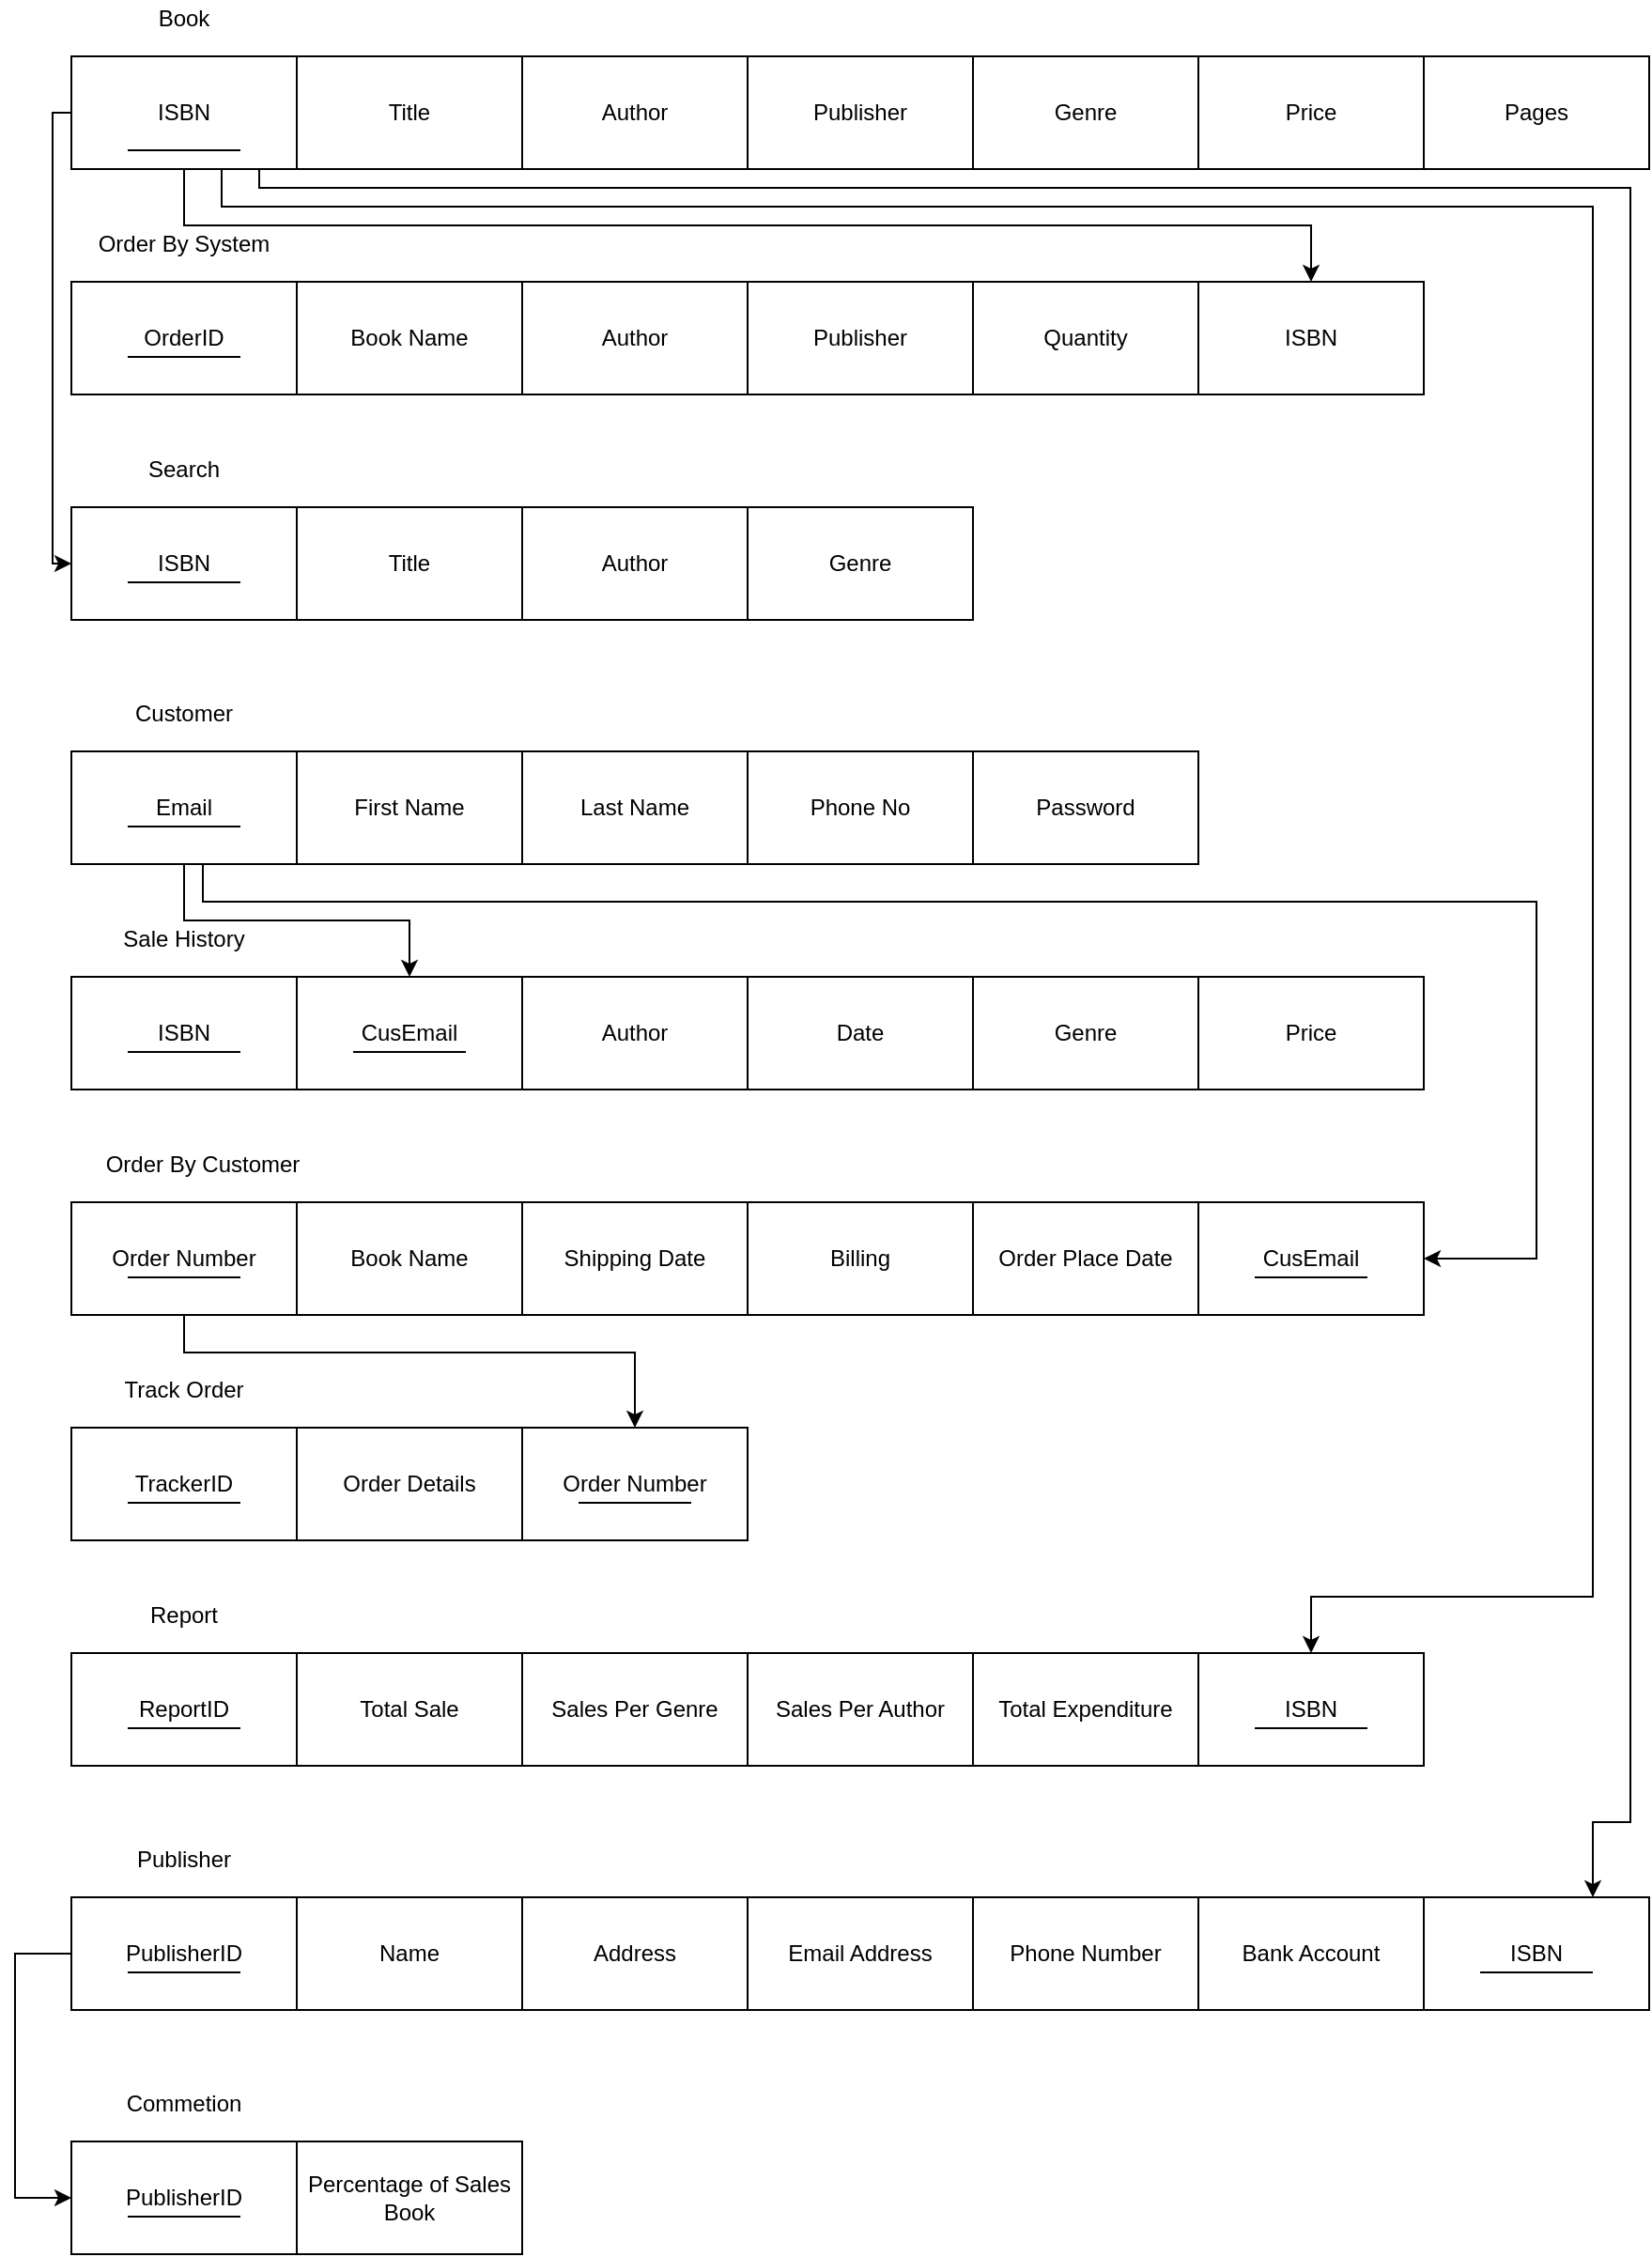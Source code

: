 <mxfile version="14.4.3" type="device"><diagram id="4KLW-xgfemouUyjtB-Ii" name="Page-1"><mxGraphModel dx="2184" dy="988" grid="1" gridSize="10" guides="1" tooltips="1" connect="1" arrows="1" fold="1" page="1" pageScale="1" pageWidth="850" pageHeight="1100" math="0" shadow="0"><root><mxCell id="0"/><mxCell id="1" parent="0"/><mxCell id="d5q3dG31ib9XRMsh7gG9-116" style="edgeStyle=orthogonalEdgeStyle;rounded=0;orthogonalLoop=1;jettySize=auto;html=1;" edge="1" parent="1" source="d5q3dG31ib9XRMsh7gG9-1" target="d5q3dG31ib9XRMsh7gG9-15"><mxGeometry relative="1" as="geometry"><Array as="points"><mxPoint x="100" y="190"/><mxPoint x="700" y="190"/></Array></mxGeometry></mxCell><mxCell id="d5q3dG31ib9XRMsh7gG9-117" style="edgeStyle=orthogonalEdgeStyle;rounded=0;orthogonalLoop=1;jettySize=auto;html=1;entryX=0;entryY=0.5;entryDx=0;entryDy=0;" edge="1" parent="1" source="d5q3dG31ib9XRMsh7gG9-1" target="d5q3dG31ib9XRMsh7gG9-18"><mxGeometry relative="1" as="geometry"><Array as="points"><mxPoint x="30" y="130"/><mxPoint x="30" y="370"/></Array></mxGeometry></mxCell><mxCell id="d5q3dG31ib9XRMsh7gG9-121" style="edgeStyle=orthogonalEdgeStyle;rounded=0;orthogonalLoop=1;jettySize=auto;html=1;entryX=0.5;entryY=0;entryDx=0;entryDy=0;" edge="1" parent="1" source="d5q3dG31ib9XRMsh7gG9-1" target="d5q3dG31ib9XRMsh7gG9-71"><mxGeometry relative="1" as="geometry"><Array as="points"><mxPoint x="120" y="180"/><mxPoint x="850" y="180"/><mxPoint x="850" y="920"/><mxPoint x="700" y="920"/></Array></mxGeometry></mxCell><mxCell id="d5q3dG31ib9XRMsh7gG9-122" style="edgeStyle=orthogonalEdgeStyle;rounded=0;orthogonalLoop=1;jettySize=auto;html=1;entryX=0.75;entryY=0;entryDx=0;entryDy=0;" edge="1" parent="1" source="d5q3dG31ib9XRMsh7gG9-1" target="d5q3dG31ib9XRMsh7gG9-82"><mxGeometry relative="1" as="geometry"><Array as="points"><mxPoint x="140" y="170"/><mxPoint x="870" y="170"/><mxPoint x="870" y="1040"/><mxPoint x="850" y="1040"/></Array></mxGeometry></mxCell><mxCell id="d5q3dG31ib9XRMsh7gG9-1" value="ISBN" style="rounded=0;whiteSpace=wrap;html=1;" vertex="1" parent="1"><mxGeometry x="40" y="100" width="120" height="60" as="geometry"/></mxCell><mxCell id="d5q3dG31ib9XRMsh7gG9-2" value="Title" style="rounded=0;whiteSpace=wrap;html=1;" vertex="1" parent="1"><mxGeometry x="160" y="100" width="120" height="60" as="geometry"/></mxCell><mxCell id="d5q3dG31ib9XRMsh7gG9-3" value="Author" style="rounded=0;whiteSpace=wrap;html=1;" vertex="1" parent="1"><mxGeometry x="280" y="100" width="120" height="60" as="geometry"/></mxCell><mxCell id="d5q3dG31ib9XRMsh7gG9-4" value="Publisher" style="rounded=0;whiteSpace=wrap;html=1;" vertex="1" parent="1"><mxGeometry x="400" y="100" width="120" height="60" as="geometry"/></mxCell><mxCell id="d5q3dG31ib9XRMsh7gG9-5" value="Genre" style="rounded=0;whiteSpace=wrap;html=1;" vertex="1" parent="1"><mxGeometry x="520" y="100" width="120" height="60" as="geometry"/></mxCell><mxCell id="d5q3dG31ib9XRMsh7gG9-6" value="Price" style="rounded=0;whiteSpace=wrap;html=1;" vertex="1" parent="1"><mxGeometry x="640" y="100" width="120" height="60" as="geometry"/></mxCell><mxCell id="d5q3dG31ib9XRMsh7gG9-7" value="Pages" style="rounded=0;whiteSpace=wrap;html=1;" vertex="1" parent="1"><mxGeometry x="760" y="100" width="120" height="60" as="geometry"/></mxCell><mxCell id="d5q3dG31ib9XRMsh7gG9-9" value="Book" style="text;html=1;strokeColor=none;fillColor=none;align=center;verticalAlign=middle;whiteSpace=wrap;rounded=0;" vertex="1" parent="1"><mxGeometry x="50" y="70" width="100" height="20" as="geometry"/></mxCell><mxCell id="d5q3dG31ib9XRMsh7gG9-10" value="OrderID" style="rounded=0;whiteSpace=wrap;html=1;" vertex="1" parent="1"><mxGeometry x="40" y="220" width="120" height="60" as="geometry"/></mxCell><mxCell id="d5q3dG31ib9XRMsh7gG9-11" value="Book Name" style="rounded=0;whiteSpace=wrap;html=1;" vertex="1" parent="1"><mxGeometry x="160" y="220" width="120" height="60" as="geometry"/></mxCell><mxCell id="d5q3dG31ib9XRMsh7gG9-12" value="Author" style="rounded=0;whiteSpace=wrap;html=1;" vertex="1" parent="1"><mxGeometry x="280" y="220" width="120" height="60" as="geometry"/></mxCell><mxCell id="d5q3dG31ib9XRMsh7gG9-13" value="Publisher" style="rounded=0;whiteSpace=wrap;html=1;" vertex="1" parent="1"><mxGeometry x="400" y="220" width="120" height="60" as="geometry"/></mxCell><mxCell id="d5q3dG31ib9XRMsh7gG9-14" value="Quantity" style="rounded=0;whiteSpace=wrap;html=1;" vertex="1" parent="1"><mxGeometry x="520" y="220" width="120" height="60" as="geometry"/></mxCell><mxCell id="d5q3dG31ib9XRMsh7gG9-15" value="ISBN" style="rounded=0;whiteSpace=wrap;html=1;" vertex="1" parent="1"><mxGeometry x="640" y="220" width="120" height="60" as="geometry"/></mxCell><mxCell id="d5q3dG31ib9XRMsh7gG9-17" value="Order By System" style="text;html=1;strokeColor=none;fillColor=none;align=center;verticalAlign=middle;whiteSpace=wrap;rounded=0;" vertex="1" parent="1"><mxGeometry x="50" y="190" width="100" height="20" as="geometry"/></mxCell><mxCell id="d5q3dG31ib9XRMsh7gG9-18" value="ISBN" style="rounded=0;whiteSpace=wrap;html=1;" vertex="1" parent="1"><mxGeometry x="40" y="340" width="120" height="60" as="geometry"/></mxCell><mxCell id="d5q3dG31ib9XRMsh7gG9-19" value="Title" style="rounded=0;whiteSpace=wrap;html=1;" vertex="1" parent="1"><mxGeometry x="160" y="340" width="120" height="60" as="geometry"/></mxCell><mxCell id="d5q3dG31ib9XRMsh7gG9-20" value="Author" style="rounded=0;whiteSpace=wrap;html=1;" vertex="1" parent="1"><mxGeometry x="280" y="340" width="120" height="60" as="geometry"/></mxCell><mxCell id="d5q3dG31ib9XRMsh7gG9-22" value="Genre" style="rounded=0;whiteSpace=wrap;html=1;" vertex="1" parent="1"><mxGeometry x="400" y="340" width="120" height="60" as="geometry"/></mxCell><mxCell id="d5q3dG31ib9XRMsh7gG9-25" value="Search" style="text;html=1;strokeColor=none;fillColor=none;align=center;verticalAlign=middle;whiteSpace=wrap;rounded=0;" vertex="1" parent="1"><mxGeometry x="50" y="310" width="100" height="20" as="geometry"/></mxCell><mxCell id="d5q3dG31ib9XRMsh7gG9-118" style="edgeStyle=orthogonalEdgeStyle;rounded=0;orthogonalLoop=1;jettySize=auto;html=1;" edge="1" parent="1" source="d5q3dG31ib9XRMsh7gG9-26" target="d5q3dG31ib9XRMsh7gG9-35"><mxGeometry relative="1" as="geometry"/></mxCell><mxCell id="d5q3dG31ib9XRMsh7gG9-119" style="edgeStyle=orthogonalEdgeStyle;rounded=0;orthogonalLoop=1;jettySize=auto;html=1;entryX=1;entryY=0.5;entryDx=0;entryDy=0;" edge="1" parent="1" source="d5q3dG31ib9XRMsh7gG9-26" target="d5q3dG31ib9XRMsh7gG9-47"><mxGeometry relative="1" as="geometry"><Array as="points"><mxPoint x="110" y="550"/><mxPoint x="820" y="550"/><mxPoint x="820" y="740"/></Array></mxGeometry></mxCell><mxCell id="d5q3dG31ib9XRMsh7gG9-26" value="Email" style="rounded=0;whiteSpace=wrap;html=1;" vertex="1" parent="1"><mxGeometry x="40" y="470" width="120" height="60" as="geometry"/></mxCell><mxCell id="d5q3dG31ib9XRMsh7gG9-27" value="First Name" style="rounded=0;whiteSpace=wrap;html=1;" vertex="1" parent="1"><mxGeometry x="160" y="470" width="120" height="60" as="geometry"/></mxCell><mxCell id="d5q3dG31ib9XRMsh7gG9-28" value="Last Name" style="rounded=0;whiteSpace=wrap;html=1;" vertex="1" parent="1"><mxGeometry x="280" y="470" width="120" height="60" as="geometry"/></mxCell><mxCell id="d5q3dG31ib9XRMsh7gG9-29" value="Phone No" style="rounded=0;whiteSpace=wrap;html=1;" vertex="1" parent="1"><mxGeometry x="400" y="470" width="120" height="60" as="geometry"/></mxCell><mxCell id="d5q3dG31ib9XRMsh7gG9-30" value="Password" style="rounded=0;whiteSpace=wrap;html=1;" vertex="1" parent="1"><mxGeometry x="520" y="470" width="120" height="60" as="geometry"/></mxCell><mxCell id="d5q3dG31ib9XRMsh7gG9-33" value="Customer" style="text;html=1;strokeColor=none;fillColor=none;align=center;verticalAlign=middle;whiteSpace=wrap;rounded=0;" vertex="1" parent="1"><mxGeometry x="50" y="440" width="100" height="20" as="geometry"/></mxCell><mxCell id="d5q3dG31ib9XRMsh7gG9-34" value="ISBN" style="rounded=0;whiteSpace=wrap;html=1;" vertex="1" parent="1"><mxGeometry x="40" y="590" width="120" height="60" as="geometry"/></mxCell><mxCell id="d5q3dG31ib9XRMsh7gG9-35" value="CusEmail" style="rounded=0;whiteSpace=wrap;html=1;" vertex="1" parent="1"><mxGeometry x="160" y="590" width="120" height="60" as="geometry"/></mxCell><mxCell id="d5q3dG31ib9XRMsh7gG9-36" value="Author" style="rounded=0;whiteSpace=wrap;html=1;" vertex="1" parent="1"><mxGeometry x="280" y="590" width="120" height="60" as="geometry"/></mxCell><mxCell id="d5q3dG31ib9XRMsh7gG9-37" value="Date" style="rounded=0;whiteSpace=wrap;html=1;" vertex="1" parent="1"><mxGeometry x="400" y="590" width="120" height="60" as="geometry"/></mxCell><mxCell id="d5q3dG31ib9XRMsh7gG9-38" value="Genre" style="rounded=0;whiteSpace=wrap;html=1;" vertex="1" parent="1"><mxGeometry x="520" y="590" width="120" height="60" as="geometry"/></mxCell><mxCell id="d5q3dG31ib9XRMsh7gG9-39" value="Price" style="rounded=0;whiteSpace=wrap;html=1;" vertex="1" parent="1"><mxGeometry x="640" y="590" width="120" height="60" as="geometry"/></mxCell><mxCell id="d5q3dG31ib9XRMsh7gG9-41" value="Sale History" style="text;html=1;strokeColor=none;fillColor=none;align=center;verticalAlign=middle;whiteSpace=wrap;rounded=0;" vertex="1" parent="1"><mxGeometry x="50" y="560" width="100" height="20" as="geometry"/></mxCell><mxCell id="d5q3dG31ib9XRMsh7gG9-120" style="edgeStyle=orthogonalEdgeStyle;rounded=0;orthogonalLoop=1;jettySize=auto;html=1;" edge="1" parent="1" source="d5q3dG31ib9XRMsh7gG9-42" target="d5q3dG31ib9XRMsh7gG9-52"><mxGeometry relative="1" as="geometry"><Array as="points"><mxPoint x="100" y="790"/><mxPoint x="340" y="790"/></Array></mxGeometry></mxCell><mxCell id="d5q3dG31ib9XRMsh7gG9-42" value="Order Number" style="rounded=0;whiteSpace=wrap;html=1;" vertex="1" parent="1"><mxGeometry x="40" y="710" width="120" height="60" as="geometry"/></mxCell><mxCell id="d5q3dG31ib9XRMsh7gG9-43" value="Book Name" style="rounded=0;whiteSpace=wrap;html=1;" vertex="1" parent="1"><mxGeometry x="160" y="710" width="120" height="60" as="geometry"/></mxCell><mxCell id="d5q3dG31ib9XRMsh7gG9-44" value="Shipping Date" style="rounded=0;whiteSpace=wrap;html=1;" vertex="1" parent="1"><mxGeometry x="280" y="710" width="120" height="60" as="geometry"/></mxCell><mxCell id="d5q3dG31ib9XRMsh7gG9-45" value="Billing" style="rounded=0;whiteSpace=wrap;html=1;" vertex="1" parent="1"><mxGeometry x="400" y="710" width="120" height="60" as="geometry"/></mxCell><mxCell id="d5q3dG31ib9XRMsh7gG9-46" value="Order Place Date" style="rounded=0;whiteSpace=wrap;html=1;" vertex="1" parent="1"><mxGeometry x="520" y="710" width="120" height="60" as="geometry"/></mxCell><mxCell id="d5q3dG31ib9XRMsh7gG9-47" value="CusEmail" style="rounded=0;whiteSpace=wrap;html=1;" vertex="1" parent="1"><mxGeometry x="640" y="710" width="120" height="60" as="geometry"/></mxCell><mxCell id="d5q3dG31ib9XRMsh7gG9-49" value="Order By Customer" style="text;html=1;strokeColor=none;fillColor=none;align=center;verticalAlign=middle;whiteSpace=wrap;rounded=0;" vertex="1" parent="1"><mxGeometry x="50" y="680" width="120" height="20" as="geometry"/></mxCell><mxCell id="d5q3dG31ib9XRMsh7gG9-50" value="TrackerID" style="rounded=0;whiteSpace=wrap;html=1;" vertex="1" parent="1"><mxGeometry x="40" y="830" width="120" height="60" as="geometry"/></mxCell><mxCell id="d5q3dG31ib9XRMsh7gG9-51" value="Order Details" style="rounded=0;whiteSpace=wrap;html=1;" vertex="1" parent="1"><mxGeometry x="160" y="830" width="120" height="60" as="geometry"/></mxCell><mxCell id="d5q3dG31ib9XRMsh7gG9-52" value="Order Number" style="rounded=0;whiteSpace=wrap;html=1;" vertex="1" parent="1"><mxGeometry x="280" y="830" width="120" height="60" as="geometry"/></mxCell><mxCell id="d5q3dG31ib9XRMsh7gG9-57" value="Track Order" style="text;html=1;strokeColor=none;fillColor=none;align=center;verticalAlign=middle;whiteSpace=wrap;rounded=0;" vertex="1" parent="1"><mxGeometry x="50" y="800" width="100" height="20" as="geometry"/></mxCell><mxCell id="d5q3dG31ib9XRMsh7gG9-66" value="ReportID" style="rounded=0;whiteSpace=wrap;html=1;" vertex="1" parent="1"><mxGeometry x="40" y="950" width="120" height="60" as="geometry"/></mxCell><mxCell id="d5q3dG31ib9XRMsh7gG9-67" value="Total Sale" style="rounded=0;whiteSpace=wrap;html=1;" vertex="1" parent="1"><mxGeometry x="160" y="950" width="120" height="60" as="geometry"/></mxCell><mxCell id="d5q3dG31ib9XRMsh7gG9-68" value="Sales Per Genre" style="rounded=0;whiteSpace=wrap;html=1;" vertex="1" parent="1"><mxGeometry x="280" y="950" width="120" height="60" as="geometry"/></mxCell><mxCell id="d5q3dG31ib9XRMsh7gG9-69" value="Sales Per Author" style="rounded=0;whiteSpace=wrap;html=1;" vertex="1" parent="1"><mxGeometry x="400" y="950" width="120" height="60" as="geometry"/></mxCell><mxCell id="d5q3dG31ib9XRMsh7gG9-70" value="Total Expenditure" style="rounded=0;whiteSpace=wrap;html=1;" vertex="1" parent="1"><mxGeometry x="520" y="950" width="120" height="60" as="geometry"/></mxCell><mxCell id="d5q3dG31ib9XRMsh7gG9-71" value="ISBN" style="rounded=0;whiteSpace=wrap;html=1;" vertex="1" parent="1"><mxGeometry x="640" y="950" width="120" height="60" as="geometry"/></mxCell><mxCell id="d5q3dG31ib9XRMsh7gG9-73" value="Report" style="text;html=1;strokeColor=none;fillColor=none;align=center;verticalAlign=middle;whiteSpace=wrap;rounded=0;" vertex="1" parent="1"><mxGeometry x="50" y="920" width="100" height="20" as="geometry"/></mxCell><mxCell id="d5q3dG31ib9XRMsh7gG9-74" value="" style="endArrow=none;html=1;" edge="1" parent="1"><mxGeometry width="50" height="50" relative="1" as="geometry"><mxPoint x="70" y="150" as="sourcePoint"/><mxPoint x="130" y="150" as="targetPoint"/></mxGeometry></mxCell><mxCell id="d5q3dG31ib9XRMsh7gG9-75" value="" style="endArrow=none;html=1;" edge="1" parent="1"><mxGeometry width="50" height="50" relative="1" as="geometry"><mxPoint x="70" y="260" as="sourcePoint"/><mxPoint x="130" y="260" as="targetPoint"/></mxGeometry></mxCell><mxCell id="d5q3dG31ib9XRMsh7gG9-124" style="edgeStyle=orthogonalEdgeStyle;rounded=0;orthogonalLoop=1;jettySize=auto;html=1;" edge="1" parent="1" source="d5q3dG31ib9XRMsh7gG9-76" target="d5q3dG31ib9XRMsh7gG9-101"><mxGeometry relative="1" as="geometry"><Array as="points"><mxPoint x="10" y="1110"/><mxPoint x="10" y="1240"/></Array></mxGeometry></mxCell><mxCell id="d5q3dG31ib9XRMsh7gG9-76" value="PublisherID" style="rounded=0;whiteSpace=wrap;html=1;" vertex="1" parent="1"><mxGeometry x="40" y="1080" width="120" height="60" as="geometry"/></mxCell><mxCell id="d5q3dG31ib9XRMsh7gG9-77" value="Name" style="rounded=0;whiteSpace=wrap;html=1;" vertex="1" parent="1"><mxGeometry x="160" y="1080" width="120" height="60" as="geometry"/></mxCell><mxCell id="d5q3dG31ib9XRMsh7gG9-78" value="Address" style="rounded=0;whiteSpace=wrap;html=1;" vertex="1" parent="1"><mxGeometry x="280" y="1080" width="120" height="60" as="geometry"/></mxCell><mxCell id="d5q3dG31ib9XRMsh7gG9-79" value="Email Address" style="rounded=0;whiteSpace=wrap;html=1;" vertex="1" parent="1"><mxGeometry x="400" y="1080" width="120" height="60" as="geometry"/></mxCell><mxCell id="d5q3dG31ib9XRMsh7gG9-80" value="Phone Number" style="rounded=0;whiteSpace=wrap;html=1;" vertex="1" parent="1"><mxGeometry x="520" y="1080" width="120" height="60" as="geometry"/></mxCell><mxCell id="d5q3dG31ib9XRMsh7gG9-81" value="Bank Account" style="rounded=0;whiteSpace=wrap;html=1;" vertex="1" parent="1"><mxGeometry x="640" y="1080" width="120" height="60" as="geometry"/></mxCell><mxCell id="d5q3dG31ib9XRMsh7gG9-82" value="ISBN" style="rounded=0;whiteSpace=wrap;html=1;" vertex="1" parent="1"><mxGeometry x="760" y="1080" width="120" height="60" as="geometry"/></mxCell><mxCell id="d5q3dG31ib9XRMsh7gG9-83" value="Publisher" style="text;html=1;strokeColor=none;fillColor=none;align=center;verticalAlign=middle;whiteSpace=wrap;rounded=0;" vertex="1" parent="1"><mxGeometry x="50" y="1050" width="100" height="20" as="geometry"/></mxCell><mxCell id="d5q3dG31ib9XRMsh7gG9-84" value="ISBN" style="rounded=0;whiteSpace=wrap;html=1;" vertex="1" parent="1"><mxGeometry x="40" y="1210" width="120" height="60" as="geometry"/></mxCell><mxCell id="d5q3dG31ib9XRMsh7gG9-85" value="Percentage of Sales Book" style="rounded=0;whiteSpace=wrap;html=1;" vertex="1" parent="1"><mxGeometry x="160" y="1210" width="120" height="60" as="geometry"/></mxCell><mxCell id="d5q3dG31ib9XRMsh7gG9-91" value="Commetion" style="text;html=1;strokeColor=none;fillColor=none;align=center;verticalAlign=middle;whiteSpace=wrap;rounded=0;" vertex="1" parent="1"><mxGeometry x="50" y="1180" width="100" height="20" as="geometry"/></mxCell><mxCell id="d5q3dG31ib9XRMsh7gG9-101" value="PublisherID" style="rounded=0;whiteSpace=wrap;html=1;" vertex="1" parent="1"><mxGeometry x="40" y="1210" width="120" height="60" as="geometry"/></mxCell><mxCell id="d5q3dG31ib9XRMsh7gG9-102" value="" style="endArrow=none;html=1;" edge="1" parent="1"><mxGeometry width="50" height="50" relative="1" as="geometry"><mxPoint x="70" y="380" as="sourcePoint"/><mxPoint x="130" y="380" as="targetPoint"/></mxGeometry></mxCell><mxCell id="d5q3dG31ib9XRMsh7gG9-103" value="" style="endArrow=none;html=1;" edge="1" parent="1"><mxGeometry width="50" height="50" relative="1" as="geometry"><mxPoint x="70" y="510" as="sourcePoint"/><mxPoint x="130" y="510" as="targetPoint"/></mxGeometry></mxCell><mxCell id="d5q3dG31ib9XRMsh7gG9-104" value="" style="endArrow=none;html=1;" edge="1" parent="1"><mxGeometry width="50" height="50" relative="1" as="geometry"><mxPoint x="70" y="630" as="sourcePoint"/><mxPoint x="130" y="630" as="targetPoint"/></mxGeometry></mxCell><mxCell id="d5q3dG31ib9XRMsh7gG9-105" value="" style="endArrow=none;html=1;" edge="1" parent="1"><mxGeometry width="50" height="50" relative="1" as="geometry"><mxPoint x="190" y="630" as="sourcePoint"/><mxPoint x="250" y="630" as="targetPoint"/></mxGeometry></mxCell><mxCell id="d5q3dG31ib9XRMsh7gG9-106" value="" style="endArrow=none;html=1;" edge="1" parent="1"><mxGeometry width="50" height="50" relative="1" as="geometry"><mxPoint x="70" y="750" as="sourcePoint"/><mxPoint x="130" y="750" as="targetPoint"/></mxGeometry></mxCell><mxCell id="d5q3dG31ib9XRMsh7gG9-107" value="" style="endArrow=none;html=1;" edge="1" parent="1"><mxGeometry width="50" height="50" relative="1" as="geometry"><mxPoint x="670" y="750" as="sourcePoint"/><mxPoint x="730" y="750" as="targetPoint"/></mxGeometry></mxCell><mxCell id="d5q3dG31ib9XRMsh7gG9-108" value="" style="endArrow=none;html=1;" edge="1" parent="1"><mxGeometry width="50" height="50" relative="1" as="geometry"><mxPoint x="70" y="870" as="sourcePoint"/><mxPoint x="130" y="870" as="targetPoint"/></mxGeometry></mxCell><mxCell id="d5q3dG31ib9XRMsh7gG9-109" value="" style="endArrow=none;html=1;" edge="1" parent="1"><mxGeometry width="50" height="50" relative="1" as="geometry"><mxPoint x="310" y="870" as="sourcePoint"/><mxPoint x="370" y="870" as="targetPoint"/></mxGeometry></mxCell><mxCell id="d5q3dG31ib9XRMsh7gG9-110" value="" style="endArrow=none;html=1;" edge="1" parent="1"><mxGeometry width="50" height="50" relative="1" as="geometry"><mxPoint x="90" y="890" as="sourcePoint"/><mxPoint x="150" y="890" as="targetPoint"/></mxGeometry></mxCell><mxCell id="d5q3dG31ib9XRMsh7gG9-111" value="" style="endArrow=none;html=1;" edge="1" parent="1"><mxGeometry width="50" height="50" relative="1" as="geometry"><mxPoint x="70" y="990" as="sourcePoint"/><mxPoint x="130" y="990" as="targetPoint"/></mxGeometry></mxCell><mxCell id="d5q3dG31ib9XRMsh7gG9-112" value="" style="endArrow=none;html=1;" edge="1" parent="1"><mxGeometry width="50" height="50" relative="1" as="geometry"><mxPoint x="670" y="990" as="sourcePoint"/><mxPoint x="730" y="990" as="targetPoint"/></mxGeometry></mxCell><mxCell id="d5q3dG31ib9XRMsh7gG9-113" value="" style="endArrow=none;html=1;" edge="1" parent="1"><mxGeometry width="50" height="50" relative="1" as="geometry"><mxPoint x="70" y="1120" as="sourcePoint"/><mxPoint x="130" y="1120" as="targetPoint"/></mxGeometry></mxCell><mxCell id="d5q3dG31ib9XRMsh7gG9-114" value="" style="endArrow=none;html=1;" edge="1" parent="1"><mxGeometry width="50" height="50" relative="1" as="geometry"><mxPoint x="790" y="1120" as="sourcePoint"/><mxPoint x="850" y="1120" as="targetPoint"/></mxGeometry></mxCell><mxCell id="d5q3dG31ib9XRMsh7gG9-115" value="" style="endArrow=none;html=1;" edge="1" parent="1"><mxGeometry width="50" height="50" relative="1" as="geometry"><mxPoint x="70" y="1250" as="sourcePoint"/><mxPoint x="130" y="1250" as="targetPoint"/></mxGeometry></mxCell></root></mxGraphModel></diagram></mxfile>